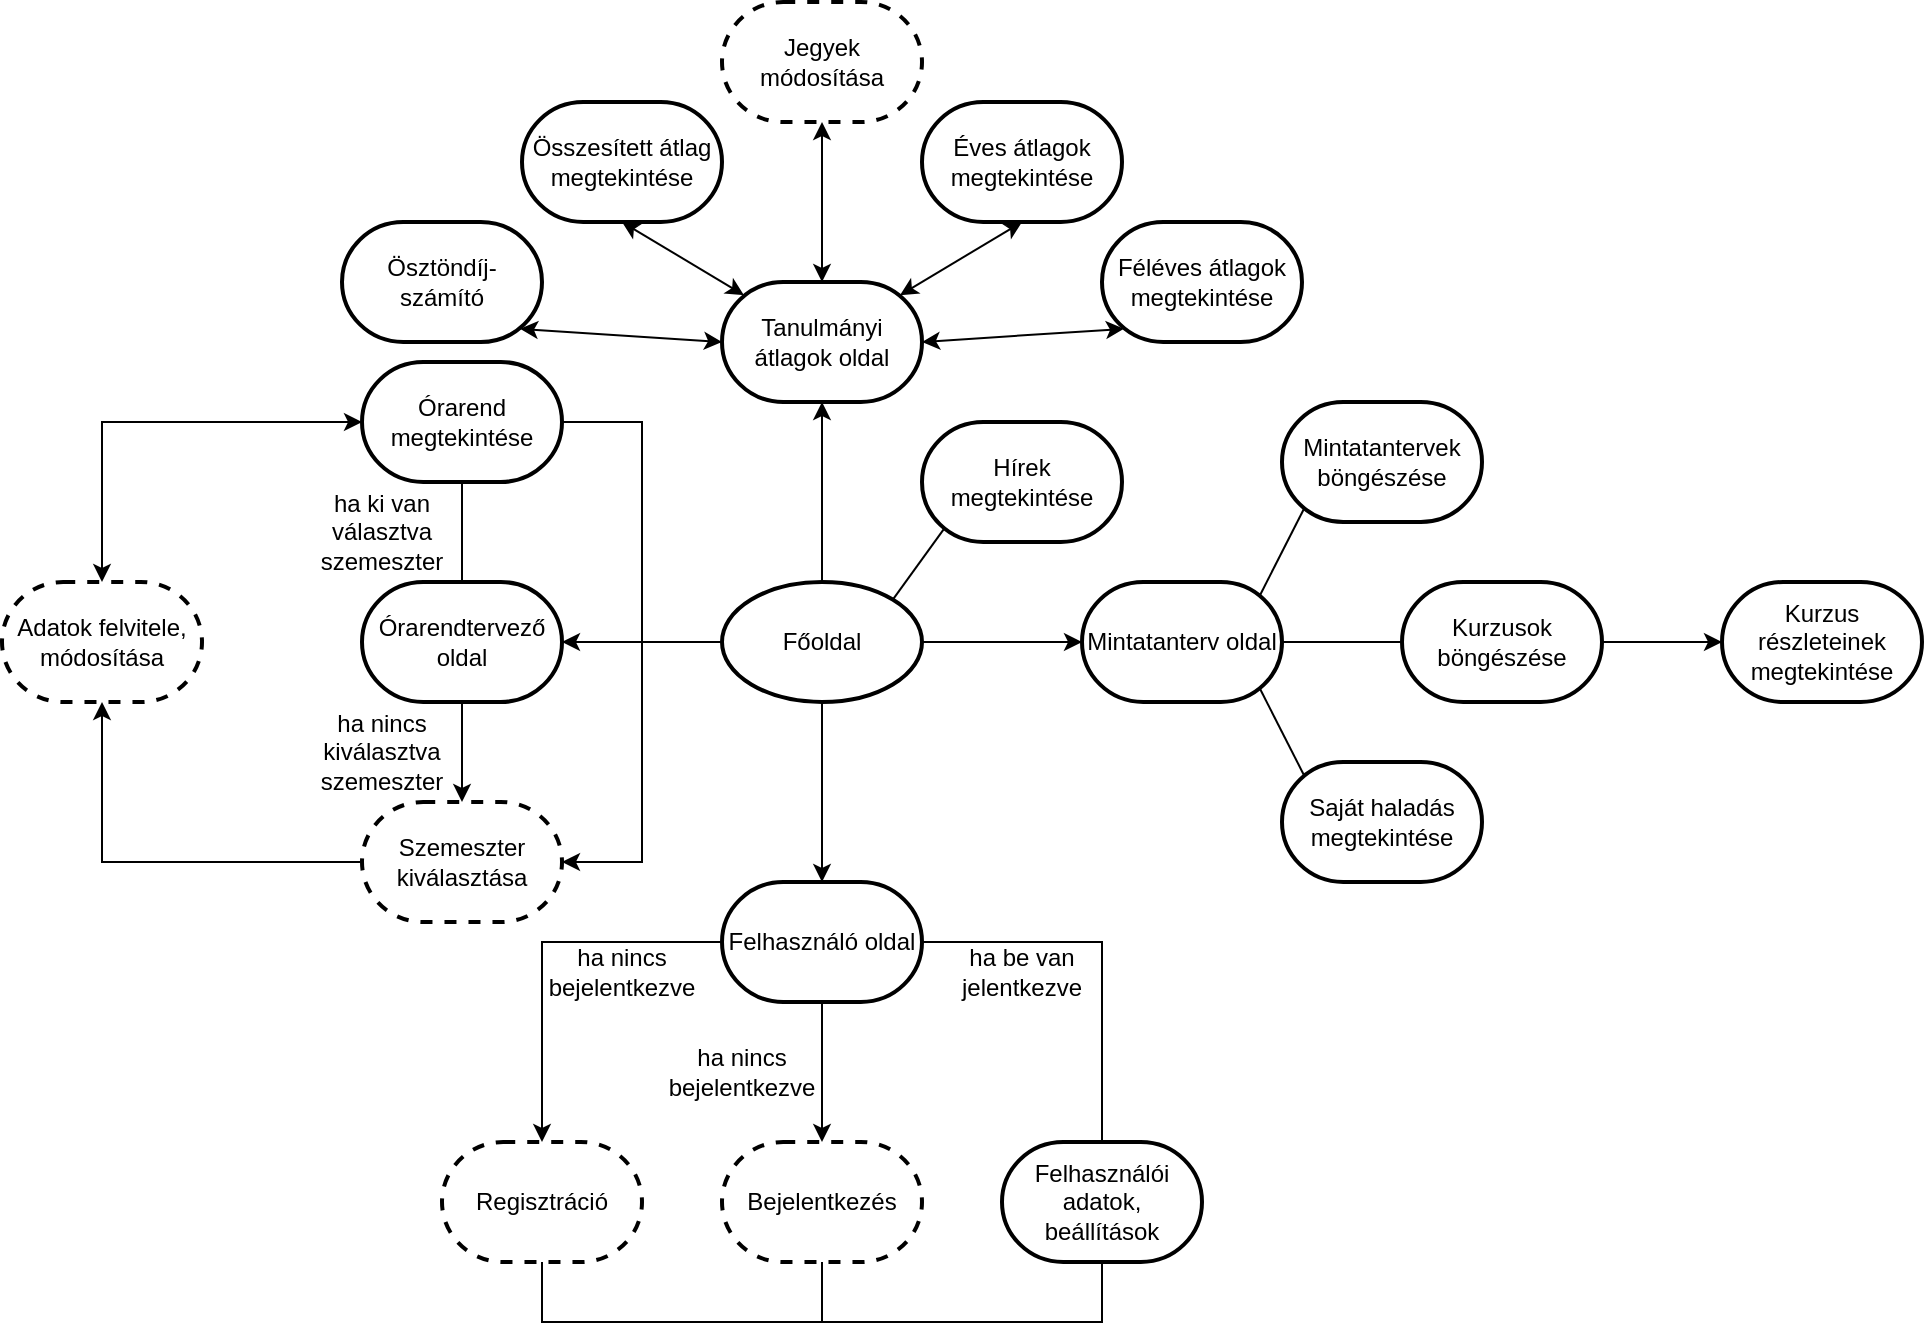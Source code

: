 <mxfile version="21.2.3" type="device">
  <diagram id="RMdGkCpOLnXOpuCklzYu" name="1 oldal">
    <mxGraphModel dx="1034" dy="1564" grid="1" gridSize="10" guides="1" tooltips="1" connect="1" arrows="1" fold="1" page="0" pageScale="1" pageWidth="827" pageHeight="1169" background="none" math="0" shadow="0">
      <root>
        <mxCell id="0" />
        <mxCell id="1" parent="0" />
        <mxCell id="dFtzzFxKtMT_-8BJ7AIU-1" value="Főoldal" style="strokeWidth=2;html=1;shape=mxgraph.flowchart.start_1;whiteSpace=wrap;" vertex="1" parent="1">
          <mxGeometry x="800" y="-400" width="100" height="60" as="geometry" />
        </mxCell>
        <mxCell id="dFtzzFxKtMT_-8BJ7AIU-2" value="Órarendtervező&lt;br&gt;oldal" style="strokeWidth=2;html=1;shape=mxgraph.flowchart.terminator;whiteSpace=wrap;" vertex="1" parent="1">
          <mxGeometry x="620" y="-400" width="100" height="60" as="geometry" />
        </mxCell>
        <mxCell id="dFtzzFxKtMT_-8BJ7AIU-3" value="Tanulmányi átlagok oldal" style="strokeWidth=2;html=1;shape=mxgraph.flowchart.terminator;whiteSpace=wrap;" vertex="1" parent="1">
          <mxGeometry x="800" y="-550" width="100" height="60" as="geometry" />
        </mxCell>
        <mxCell id="dFtzzFxKtMT_-8BJ7AIU-4" value="Órarend&lt;br&gt;megtekintése" style="strokeWidth=2;html=1;shape=mxgraph.flowchart.terminator;whiteSpace=wrap;" vertex="1" parent="1">
          <mxGeometry x="620" y="-510" width="100" height="60" as="geometry" />
        </mxCell>
        <mxCell id="dFtzzFxKtMT_-8BJ7AIU-5" value="Adatok felvitele,&lt;br&gt;módosítása" style="strokeWidth=2;html=1;shape=mxgraph.flowchart.terminator;whiteSpace=wrap;dashed=1;" vertex="1" parent="1">
          <mxGeometry x="440" y="-400" width="100" height="60" as="geometry" />
        </mxCell>
        <mxCell id="dFtzzFxKtMT_-8BJ7AIU-6" value="Szemeszter&lt;br&gt;kiválasztása" style="strokeWidth=2;html=1;shape=mxgraph.flowchart.terminator;whiteSpace=wrap;dashed=1;" vertex="1" parent="1">
          <mxGeometry x="620" y="-290" width="100" height="60" as="geometry" />
        </mxCell>
        <mxCell id="dFtzzFxKtMT_-8BJ7AIU-7" value="" style="endArrow=classic;html=1;rounded=0;entryX=1;entryY=0.5;entryDx=0;entryDy=0;entryPerimeter=0;exitX=0;exitY=0.5;exitDx=0;exitDy=0;exitPerimeter=0;" edge="1" parent="1" source="dFtzzFxKtMT_-8BJ7AIU-1" target="dFtzzFxKtMT_-8BJ7AIU-2">
          <mxGeometry width="50" height="50" relative="1" as="geometry">
            <mxPoint x="850" y="-250" as="sourcePoint" />
            <mxPoint x="900" y="-300" as="targetPoint" />
          </mxGeometry>
        </mxCell>
        <mxCell id="dFtzzFxKtMT_-8BJ7AIU-9" value="" style="endArrow=none;html=1;rounded=0;exitX=0.5;exitY=0;exitDx=0;exitDy=0;exitPerimeter=0;" edge="1" parent="1" source="dFtzzFxKtMT_-8BJ7AIU-2" target="dFtzzFxKtMT_-8BJ7AIU-4">
          <mxGeometry width="50" height="50" relative="1" as="geometry">
            <mxPoint x="730" y="-420" as="sourcePoint" />
            <mxPoint x="780" y="-470" as="targetPoint" />
          </mxGeometry>
        </mxCell>
        <mxCell id="dFtzzFxKtMT_-8BJ7AIU-10" value="ha ki van választva szemeszter" style="text;html=1;strokeColor=none;fillColor=none;align=center;verticalAlign=middle;whiteSpace=wrap;rounded=0;" vertex="1" parent="1">
          <mxGeometry x="600" y="-440" width="60" height="30" as="geometry" />
        </mxCell>
        <mxCell id="dFtzzFxKtMT_-8BJ7AIU-12" value="" style="endArrow=classic;html=1;rounded=0;exitX=0.5;exitY=1;exitDx=0;exitDy=0;exitPerimeter=0;entryX=0.5;entryY=0;entryDx=0;entryDy=0;entryPerimeter=0;endFill=1;" edge="1" parent="1" source="dFtzzFxKtMT_-8BJ7AIU-2" target="dFtzzFxKtMT_-8BJ7AIU-6">
          <mxGeometry width="50" height="50" relative="1" as="geometry">
            <mxPoint x="830" y="-390" as="sourcePoint" />
            <mxPoint x="880" y="-440" as="targetPoint" />
          </mxGeometry>
        </mxCell>
        <mxCell id="dFtzzFxKtMT_-8BJ7AIU-13" value="ha nincs kiválasztva szemeszter" style="text;html=1;strokeColor=none;fillColor=none;align=center;verticalAlign=middle;whiteSpace=wrap;rounded=0;" vertex="1" parent="1">
          <mxGeometry x="600" y="-330" width="60" height="30" as="geometry" />
        </mxCell>
        <mxCell id="dFtzzFxKtMT_-8BJ7AIU-14" value="" style="endArrow=classic;html=1;rounded=0;exitX=0;exitY=0.5;exitDx=0;exitDy=0;exitPerimeter=0;entryX=0.5;entryY=1;entryDx=0;entryDy=0;entryPerimeter=0;" edge="1" parent="1" source="dFtzzFxKtMT_-8BJ7AIU-6" target="dFtzzFxKtMT_-8BJ7AIU-5">
          <mxGeometry width="50" height="50" relative="1" as="geometry">
            <mxPoint x="830" y="-410" as="sourcePoint" />
            <mxPoint x="880" y="-460" as="targetPoint" />
            <Array as="points">
              <mxPoint x="490" y="-260" />
            </Array>
          </mxGeometry>
        </mxCell>
        <mxCell id="dFtzzFxKtMT_-8BJ7AIU-15" value="" style="endArrow=classic;html=1;rounded=0;exitX=0;exitY=0.5;exitDx=0;exitDy=0;exitPerimeter=0;entryX=0.5;entryY=0;entryDx=0;entryDy=0;entryPerimeter=0;startArrow=classic;startFill=1;" edge="1" parent="1" source="dFtzzFxKtMT_-8BJ7AIU-4" target="dFtzzFxKtMT_-8BJ7AIU-5">
          <mxGeometry width="50" height="50" relative="1" as="geometry">
            <mxPoint x="830" y="-410" as="sourcePoint" />
            <mxPoint x="880" y="-460" as="targetPoint" />
            <Array as="points">
              <mxPoint x="490" y="-480" />
            </Array>
          </mxGeometry>
        </mxCell>
        <mxCell id="dFtzzFxKtMT_-8BJ7AIU-16" value="" style="endArrow=classic;html=1;rounded=0;exitX=0.5;exitY=0;exitDx=0;exitDy=0;exitPerimeter=0;entryX=0.5;entryY=1;entryDx=0;entryDy=0;entryPerimeter=0;" edge="1" parent="1" source="dFtzzFxKtMT_-8BJ7AIU-1" target="dFtzzFxKtMT_-8BJ7AIU-3">
          <mxGeometry width="50" height="50" relative="1" as="geometry">
            <mxPoint x="830" y="-300" as="sourcePoint" />
            <mxPoint x="880" y="-350" as="targetPoint" />
          </mxGeometry>
        </mxCell>
        <mxCell id="dFtzzFxKtMT_-8BJ7AIU-17" value="" style="endArrow=classic;html=1;rounded=0;exitX=1;exitY=0.5;exitDx=0;exitDy=0;exitPerimeter=0;entryX=1;entryY=0.5;entryDx=0;entryDy=0;entryPerimeter=0;" edge="1" parent="1" source="dFtzzFxKtMT_-8BJ7AIU-4" target="dFtzzFxKtMT_-8BJ7AIU-6">
          <mxGeometry width="50" height="50" relative="1" as="geometry">
            <mxPoint x="830" y="-300" as="sourcePoint" />
            <mxPoint x="880" y="-350" as="targetPoint" />
            <Array as="points">
              <mxPoint x="760" y="-480" />
              <mxPoint x="760" y="-260" />
            </Array>
          </mxGeometry>
        </mxCell>
        <mxCell id="dFtzzFxKtMT_-8BJ7AIU-18" value="Féléves átlagok megtekintése" style="strokeWidth=2;html=1;shape=mxgraph.flowchart.terminator;whiteSpace=wrap;" vertex="1" parent="1">
          <mxGeometry x="990" y="-580" width="100" height="60" as="geometry" />
        </mxCell>
        <mxCell id="dFtzzFxKtMT_-8BJ7AIU-19" value="Éves átlagok megtekintése" style="strokeWidth=2;html=1;shape=mxgraph.flowchart.terminator;whiteSpace=wrap;" vertex="1" parent="1">
          <mxGeometry x="900" y="-640" width="100" height="60" as="geometry" />
        </mxCell>
        <mxCell id="dFtzzFxKtMT_-8BJ7AIU-20" value="Összesített átlag megtekintése" style="strokeWidth=2;html=1;shape=mxgraph.flowchart.terminator;whiteSpace=wrap;" vertex="1" parent="1">
          <mxGeometry x="700" y="-640" width="100" height="60" as="geometry" />
        </mxCell>
        <mxCell id="dFtzzFxKtMT_-8BJ7AIU-21" value="Ösztöndíj-&lt;br&gt;számító" style="strokeWidth=2;html=1;shape=mxgraph.flowchart.terminator;whiteSpace=wrap;" vertex="1" parent="1">
          <mxGeometry x="610" y="-580" width="100" height="60" as="geometry" />
        </mxCell>
        <mxCell id="dFtzzFxKtMT_-8BJ7AIU-22" value="" style="endArrow=classic;startArrow=classic;html=1;rounded=0;entryX=0.89;entryY=0.89;entryDx=0;entryDy=0;entryPerimeter=0;exitX=0;exitY=0.5;exitDx=0;exitDy=0;exitPerimeter=0;" edge="1" parent="1" source="dFtzzFxKtMT_-8BJ7AIU-3" target="dFtzzFxKtMT_-8BJ7AIU-21">
          <mxGeometry width="50" height="50" relative="1" as="geometry">
            <mxPoint x="830" y="-440" as="sourcePoint" />
            <mxPoint x="880" y="-490" as="targetPoint" />
          </mxGeometry>
        </mxCell>
        <mxCell id="dFtzzFxKtMT_-8BJ7AIU-23" value="" style="endArrow=classic;startArrow=classic;html=1;rounded=0;entryX=0.11;entryY=0.89;entryDx=0;entryDy=0;entryPerimeter=0;exitX=1;exitY=0.5;exitDx=0;exitDy=0;exitPerimeter=0;" edge="1" parent="1" source="dFtzzFxKtMT_-8BJ7AIU-3" target="dFtzzFxKtMT_-8BJ7AIU-18">
          <mxGeometry width="50" height="50" relative="1" as="geometry">
            <mxPoint x="910" y="-520" as="sourcePoint" />
            <mxPoint x="890" y="-490" as="targetPoint" />
          </mxGeometry>
        </mxCell>
        <mxCell id="dFtzzFxKtMT_-8BJ7AIU-24" value="" style="endArrow=classic;startArrow=classic;html=1;rounded=0;entryX=0.5;entryY=1;entryDx=0;entryDy=0;entryPerimeter=0;exitX=0.89;exitY=0.11;exitDx=0;exitDy=0;exitPerimeter=0;" edge="1" parent="1" source="dFtzzFxKtMT_-8BJ7AIU-3" target="dFtzzFxKtMT_-8BJ7AIU-19">
          <mxGeometry width="50" height="50" relative="1" as="geometry">
            <mxPoint x="830" y="-440" as="sourcePoint" />
            <mxPoint x="880" y="-490" as="targetPoint" />
          </mxGeometry>
        </mxCell>
        <mxCell id="dFtzzFxKtMT_-8BJ7AIU-25" value="" style="endArrow=classic;startArrow=classic;html=1;rounded=0;entryX=0.5;entryY=1;entryDx=0;entryDy=0;entryPerimeter=0;exitX=0.11;exitY=0.11;exitDx=0;exitDy=0;exitPerimeter=0;" edge="1" parent="1" source="dFtzzFxKtMT_-8BJ7AIU-3" target="dFtzzFxKtMT_-8BJ7AIU-20">
          <mxGeometry width="50" height="50" relative="1" as="geometry">
            <mxPoint x="830" y="-440" as="sourcePoint" />
            <mxPoint x="880" y="-490" as="targetPoint" />
          </mxGeometry>
        </mxCell>
        <mxCell id="dFtzzFxKtMT_-8BJ7AIU-26" value="Felhasználó oldal" style="strokeWidth=2;html=1;shape=mxgraph.flowchart.terminator;whiteSpace=wrap;" vertex="1" parent="1">
          <mxGeometry x="800" y="-250" width="100" height="60" as="geometry" />
        </mxCell>
        <mxCell id="dFtzzFxKtMT_-8BJ7AIU-27" value="" style="endArrow=classic;html=1;rounded=0;exitX=0.5;exitY=1;exitDx=0;exitDy=0;exitPerimeter=0;entryX=0.5;entryY=0;entryDx=0;entryDy=0;entryPerimeter=0;" edge="1" parent="1" source="dFtzzFxKtMT_-8BJ7AIU-1" target="dFtzzFxKtMT_-8BJ7AIU-26">
          <mxGeometry width="50" height="50" relative="1" as="geometry">
            <mxPoint x="830" y="-330" as="sourcePoint" />
            <mxPoint x="880" y="-380" as="targetPoint" />
          </mxGeometry>
        </mxCell>
        <mxCell id="dFtzzFxKtMT_-8BJ7AIU-28" value="Felhasználói adatok, beállítások" style="strokeWidth=2;html=1;shape=mxgraph.flowchart.terminator;whiteSpace=wrap;" vertex="1" parent="1">
          <mxGeometry x="940" y="-120" width="100" height="60" as="geometry" />
        </mxCell>
        <mxCell id="dFtzzFxKtMT_-8BJ7AIU-29" value="" style="endArrow=none;html=1;rounded=0;entryX=0.5;entryY=0;entryDx=0;entryDy=0;entryPerimeter=0;exitX=1;exitY=0.5;exitDx=0;exitDy=0;exitPerimeter=0;" edge="1" parent="1" source="dFtzzFxKtMT_-8BJ7AIU-26" target="dFtzzFxKtMT_-8BJ7AIU-28">
          <mxGeometry width="50" height="50" relative="1" as="geometry">
            <mxPoint x="920" y="-250" as="sourcePoint" />
            <mxPoint x="880" y="-270" as="targetPoint" />
            <Array as="points">
              <mxPoint x="990" y="-220" />
            </Array>
          </mxGeometry>
        </mxCell>
        <mxCell id="dFtzzFxKtMT_-8BJ7AIU-30" value="ha be van jelentkezve" style="text;html=1;strokeColor=none;fillColor=none;align=center;verticalAlign=middle;whiteSpace=wrap;rounded=0;" vertex="1" parent="1">
          <mxGeometry x="920" y="-220" width="60" height="30" as="geometry" />
        </mxCell>
        <mxCell id="dFtzzFxKtMT_-8BJ7AIU-31" value="Bejelentkezés" style="strokeWidth=2;html=1;shape=mxgraph.flowchart.terminator;whiteSpace=wrap;dashed=1;" vertex="1" parent="1">
          <mxGeometry x="800" y="-120" width="100" height="60" as="geometry" />
        </mxCell>
        <mxCell id="dFtzzFxKtMT_-8BJ7AIU-32" value="Jegyek módosítása" style="strokeWidth=2;html=1;shape=mxgraph.flowchart.terminator;whiteSpace=wrap;dashed=1;" vertex="1" parent="1">
          <mxGeometry x="800" y="-690" width="100" height="60" as="geometry" />
        </mxCell>
        <mxCell id="dFtzzFxKtMT_-8BJ7AIU-33" value="" style="endArrow=classic;startArrow=classic;html=1;rounded=0;entryX=0.5;entryY=1;entryDx=0;entryDy=0;entryPerimeter=0;exitX=0.5;exitY=0;exitDx=0;exitDy=0;exitPerimeter=0;" edge="1" parent="1" source="dFtzzFxKtMT_-8BJ7AIU-3" target="dFtzzFxKtMT_-8BJ7AIU-32">
          <mxGeometry width="50" height="50" relative="1" as="geometry">
            <mxPoint x="830" y="-360" as="sourcePoint" />
            <mxPoint x="880" y="-410" as="targetPoint" />
          </mxGeometry>
        </mxCell>
        <mxCell id="dFtzzFxKtMT_-8BJ7AIU-34" value="Regisztráció" style="strokeWidth=2;html=1;shape=mxgraph.flowchart.terminator;whiteSpace=wrap;dashed=1;" vertex="1" parent="1">
          <mxGeometry x="660" y="-120" width="100" height="60" as="geometry" />
        </mxCell>
        <mxCell id="dFtzzFxKtMT_-8BJ7AIU-35" value="" style="endArrow=classic;html=1;rounded=0;exitX=0.5;exitY=1;exitDx=0;exitDy=0;exitPerimeter=0;entryX=0.5;entryY=0;entryDx=0;entryDy=0;entryPerimeter=0;" edge="1" parent="1" source="dFtzzFxKtMT_-8BJ7AIU-26" target="dFtzzFxKtMT_-8BJ7AIU-31">
          <mxGeometry width="50" height="50" relative="1" as="geometry">
            <mxPoint x="920" y="-120" as="sourcePoint" />
            <mxPoint x="970" y="-170" as="targetPoint" />
          </mxGeometry>
        </mxCell>
        <mxCell id="dFtzzFxKtMT_-8BJ7AIU-36" value="" style="endArrow=classic;html=1;rounded=0;exitX=0;exitY=0.5;exitDx=0;exitDy=0;exitPerimeter=0;entryX=0.5;entryY=0;entryDx=0;entryDy=0;entryPerimeter=0;" edge="1" parent="1" source="dFtzzFxKtMT_-8BJ7AIU-26" target="dFtzzFxKtMT_-8BJ7AIU-34">
          <mxGeometry width="50" height="50" relative="1" as="geometry">
            <mxPoint x="830" y="-240" as="sourcePoint" />
            <mxPoint x="880" y="-290" as="targetPoint" />
            <Array as="points">
              <mxPoint x="710" y="-220" />
            </Array>
          </mxGeometry>
        </mxCell>
        <mxCell id="dFtzzFxKtMT_-8BJ7AIU-37" value="ha nincs bejelentkezve" style="text;html=1;strokeColor=none;fillColor=none;align=center;verticalAlign=middle;whiteSpace=wrap;rounded=0;" vertex="1" parent="1">
          <mxGeometry x="720" y="-220" width="60" height="30" as="geometry" />
        </mxCell>
        <mxCell id="dFtzzFxKtMT_-8BJ7AIU-38" value="ha nincs bejelentkezve" style="text;html=1;strokeColor=none;fillColor=none;align=center;verticalAlign=middle;whiteSpace=wrap;rounded=0;" vertex="1" parent="1">
          <mxGeometry x="780" y="-170" width="60" height="30" as="geometry" />
        </mxCell>
        <mxCell id="dFtzzFxKtMT_-8BJ7AIU-40" value="" style="endArrow=none;html=1;rounded=0;entryX=0.5;entryY=1;entryDx=0;entryDy=0;entryPerimeter=0;exitX=0.5;exitY=1;exitDx=0;exitDy=0;exitPerimeter=0;" edge="1" parent="1" source="dFtzzFxKtMT_-8BJ7AIU-31" target="dFtzzFxKtMT_-8BJ7AIU-28">
          <mxGeometry width="50" height="50" relative="1" as="geometry">
            <mxPoint x="830" y="-240" as="sourcePoint" />
            <mxPoint x="880" y="-290" as="targetPoint" />
            <Array as="points">
              <mxPoint x="850" y="-30" />
              <mxPoint x="990" y="-30" />
            </Array>
          </mxGeometry>
        </mxCell>
        <mxCell id="dFtzzFxKtMT_-8BJ7AIU-41" value="" style="endArrow=none;html=1;rounded=0;entryX=0.5;entryY=1;entryDx=0;entryDy=0;entryPerimeter=0;exitX=0.5;exitY=1;exitDx=0;exitDy=0;exitPerimeter=0;" edge="1" parent="1" source="dFtzzFxKtMT_-8BJ7AIU-34" target="dFtzzFxKtMT_-8BJ7AIU-28">
          <mxGeometry width="50" height="50" relative="1" as="geometry">
            <mxPoint x="830" y="-240" as="sourcePoint" />
            <mxPoint x="880" y="-290" as="targetPoint" />
            <Array as="points">
              <mxPoint x="710" y="-30" />
              <mxPoint x="990" y="-30" />
            </Array>
          </mxGeometry>
        </mxCell>
        <mxCell id="dFtzzFxKtMT_-8BJ7AIU-42" value="Mintatanterv oldal" style="strokeWidth=2;html=1;shape=mxgraph.flowchart.terminator;whiteSpace=wrap;" vertex="1" parent="1">
          <mxGeometry x="980" y="-400" width="100" height="60" as="geometry" />
        </mxCell>
        <mxCell id="dFtzzFxKtMT_-8BJ7AIU-43" value="" style="endArrow=classic;html=1;rounded=0;exitX=1;exitY=0.5;exitDx=0;exitDy=0;exitPerimeter=0;entryX=0;entryY=0.5;entryDx=0;entryDy=0;entryPerimeter=0;" edge="1" parent="1" source="dFtzzFxKtMT_-8BJ7AIU-1" target="dFtzzFxKtMT_-8BJ7AIU-42">
          <mxGeometry width="50" height="50" relative="1" as="geometry">
            <mxPoint x="960" y="-390" as="sourcePoint" />
            <mxPoint x="1010" y="-440" as="targetPoint" />
          </mxGeometry>
        </mxCell>
        <mxCell id="dFtzzFxKtMT_-8BJ7AIU-44" value="Mintatantervek böngészése" style="strokeWidth=2;html=1;shape=mxgraph.flowchart.terminator;whiteSpace=wrap;" vertex="1" parent="1">
          <mxGeometry x="1080" y="-490" width="100" height="60" as="geometry" />
        </mxCell>
        <mxCell id="dFtzzFxKtMT_-8BJ7AIU-45" value="Kurzusok böngészése" style="strokeWidth=2;html=1;shape=mxgraph.flowchart.terminator;whiteSpace=wrap;" vertex="1" parent="1">
          <mxGeometry x="1140" y="-400" width="100" height="60" as="geometry" />
        </mxCell>
        <mxCell id="dFtzzFxKtMT_-8BJ7AIU-46" value="Saját haladás megtekintése" style="strokeWidth=2;html=1;shape=mxgraph.flowchart.terminator;whiteSpace=wrap;" vertex="1" parent="1">
          <mxGeometry x="1080" y="-310" width="100" height="60" as="geometry" />
        </mxCell>
        <mxCell id="dFtzzFxKtMT_-8BJ7AIU-47" value="Kurzus részleteinek megtekintése" style="strokeWidth=2;html=1;shape=mxgraph.flowchart.terminator;whiteSpace=wrap;" vertex="1" parent="1">
          <mxGeometry x="1300" y="-400" width="100" height="60" as="geometry" />
        </mxCell>
        <mxCell id="dFtzzFxKtMT_-8BJ7AIU-48" value="" style="endArrow=none;html=1;rounded=0;exitX=0.89;exitY=0.89;exitDx=0;exitDy=0;exitPerimeter=0;entryX=0.11;entryY=0.11;entryDx=0;entryDy=0;entryPerimeter=0;" edge="1" parent="1" source="dFtzzFxKtMT_-8BJ7AIU-42" target="dFtzzFxKtMT_-8BJ7AIU-46">
          <mxGeometry width="50" height="50" relative="1" as="geometry">
            <mxPoint x="1200" y="-540" as="sourcePoint" />
            <mxPoint x="1250" y="-590" as="targetPoint" />
          </mxGeometry>
        </mxCell>
        <mxCell id="dFtzzFxKtMT_-8BJ7AIU-49" value="Hírek megtekintése" style="strokeWidth=2;html=1;shape=mxgraph.flowchart.terminator;whiteSpace=wrap;" vertex="1" parent="1">
          <mxGeometry x="900" y="-480" width="100" height="60" as="geometry" />
        </mxCell>
        <mxCell id="dFtzzFxKtMT_-8BJ7AIU-50" value="" style="endArrow=none;html=1;rounded=0;entryX=0.11;entryY=0.89;entryDx=0;entryDy=0;entryPerimeter=0;exitX=0.855;exitY=0.145;exitDx=0;exitDy=0;exitPerimeter=0;" edge="1" parent="1" source="dFtzzFxKtMT_-8BJ7AIU-1" target="dFtzzFxKtMT_-8BJ7AIU-49">
          <mxGeometry width="50" height="50" relative="1" as="geometry">
            <mxPoint x="830" y="-280" as="sourcePoint" />
            <mxPoint x="880" y="-330" as="targetPoint" />
          </mxGeometry>
        </mxCell>
        <mxCell id="dFtzzFxKtMT_-8BJ7AIU-51" value="" style="endArrow=none;html=1;rounded=0;exitX=0.89;exitY=0.11;exitDx=0;exitDy=0;exitPerimeter=0;entryX=0.11;entryY=0.89;entryDx=0;entryDy=0;entryPerimeter=0;" edge="1" parent="1" source="dFtzzFxKtMT_-8BJ7AIU-42" target="dFtzzFxKtMT_-8BJ7AIU-44">
          <mxGeometry width="50" height="50" relative="1" as="geometry">
            <mxPoint x="1260" y="-440" as="sourcePoint" />
            <mxPoint x="1310" y="-490" as="targetPoint" />
          </mxGeometry>
        </mxCell>
        <mxCell id="dFtzzFxKtMT_-8BJ7AIU-52" value="" style="endArrow=none;html=1;rounded=0;entryX=0;entryY=0.5;entryDx=0;entryDy=0;entryPerimeter=0;exitX=1;exitY=0.5;exitDx=0;exitDy=0;exitPerimeter=0;" edge="1" parent="1" source="dFtzzFxKtMT_-8BJ7AIU-42" target="dFtzzFxKtMT_-8BJ7AIU-45">
          <mxGeometry width="50" height="50" relative="1" as="geometry">
            <mxPoint x="830" y="-280" as="sourcePoint" />
            <mxPoint x="880" y="-330" as="targetPoint" />
          </mxGeometry>
        </mxCell>
        <mxCell id="dFtzzFxKtMT_-8BJ7AIU-54" value="" style="endArrow=classic;html=1;rounded=0;entryX=0;entryY=0.5;entryDx=0;entryDy=0;entryPerimeter=0;exitX=1;exitY=0.5;exitDx=0;exitDy=0;exitPerimeter=0;" edge="1" parent="1" source="dFtzzFxKtMT_-8BJ7AIU-45" target="dFtzzFxKtMT_-8BJ7AIU-47">
          <mxGeometry width="50" height="50" relative="1" as="geometry">
            <mxPoint x="960" y="-240" as="sourcePoint" />
            <mxPoint x="1010" y="-290" as="targetPoint" />
          </mxGeometry>
        </mxCell>
      </root>
    </mxGraphModel>
  </diagram>
</mxfile>

